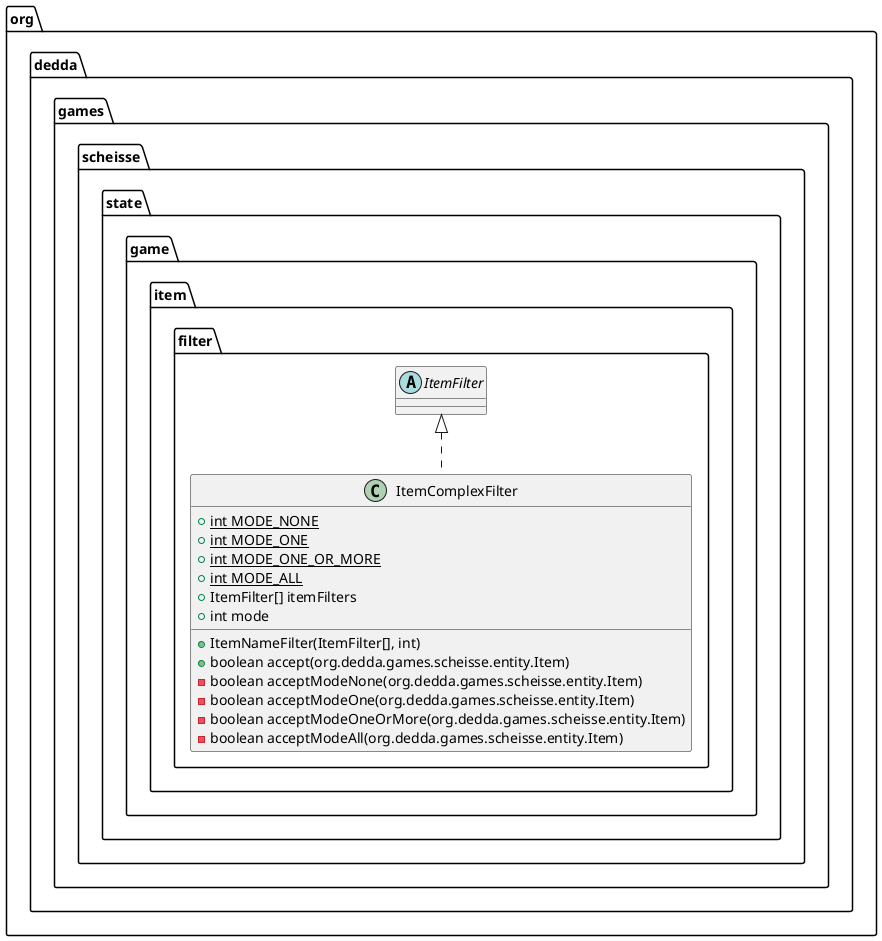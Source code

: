 @startuml
abstract class org.dedda.games.scheisse.state.game.item.filter.ItemFilter

class org.dedda.games.scheisse.state.game.item.filter.ItemComplexFilter{
    + {static} int MODE_NONE
    + {static} int MODE_ONE
    + {static} int MODE_ONE_OR_MORE
    + {static} int MODE_ALL
    + ItemFilter[] itemFilters
    + int mode
    + ItemNameFilter(ItemFilter[], int)
    + boolean accept(org.dedda.games.scheisse.entity.Item)
    - boolean acceptModeNone(org.dedda.games.scheisse.entity.Item)
    - boolean acceptModeOne(org.dedda.games.scheisse.entity.Item)
    - boolean acceptModeOneOrMore(org.dedda.games.scheisse.entity.Item)
    - boolean acceptModeAll(org.dedda.games.scheisse.entity.Item)
}

org.dedda.games.scheisse.state.game.item.filter.ItemFilter <|.. org.dedda.games.scheisse.state.game.item.filter.ItemComplexFilter
@enduml